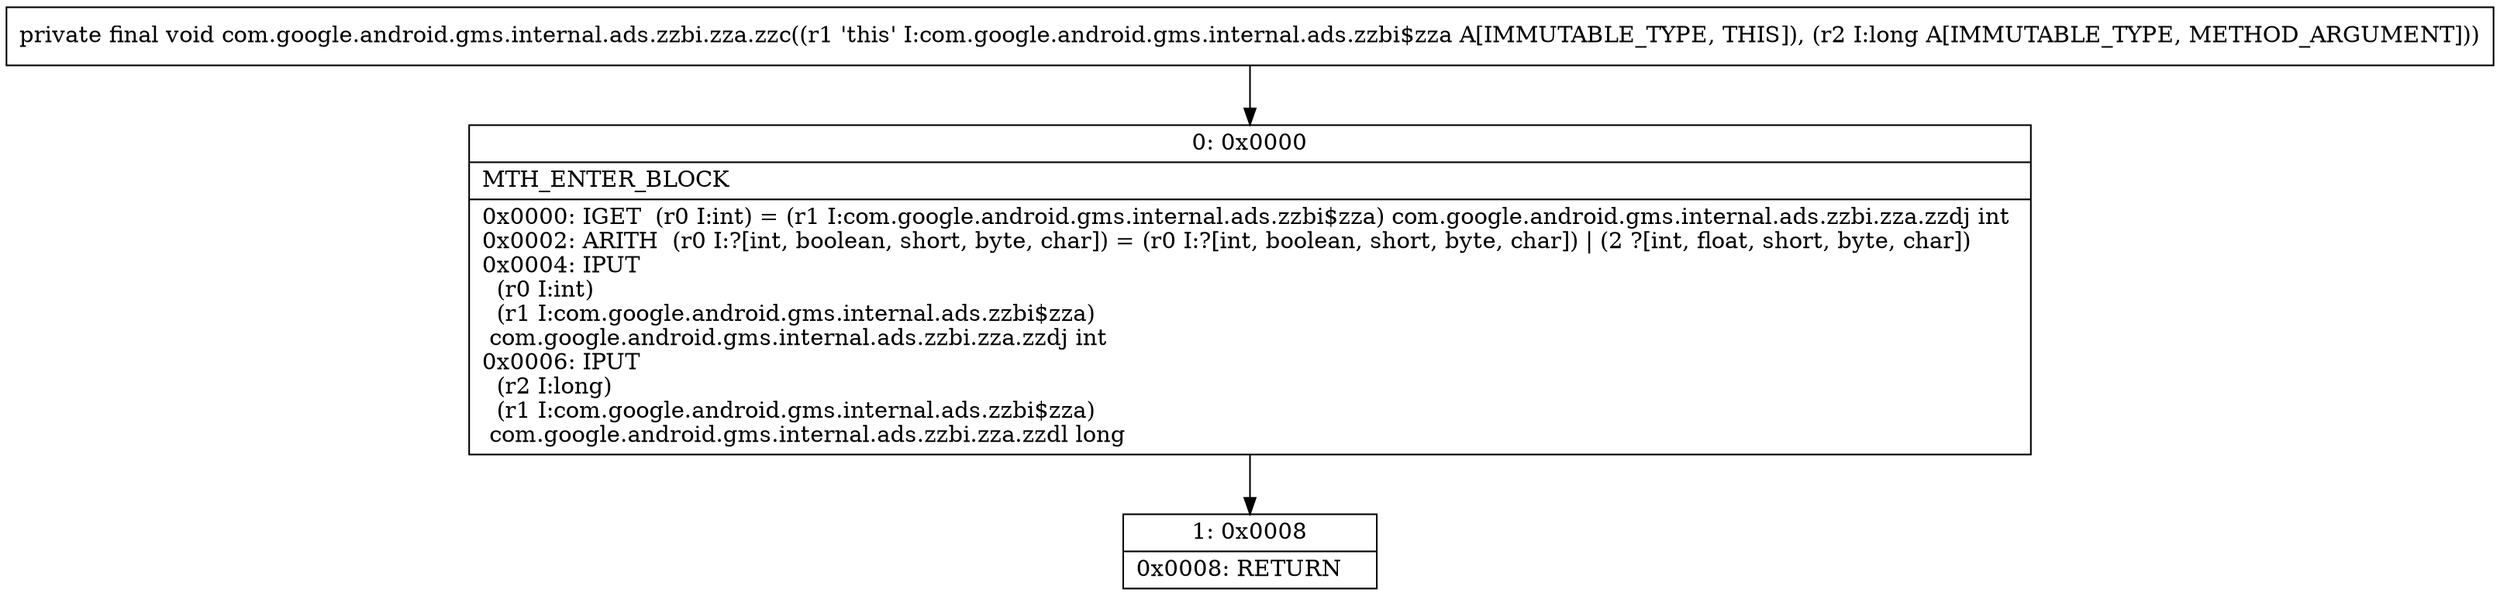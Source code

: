 digraph "CFG forcom.google.android.gms.internal.ads.zzbi.zza.zzc(J)V" {
Node_0 [shape=record,label="{0\:\ 0x0000|MTH_ENTER_BLOCK\l|0x0000: IGET  (r0 I:int) = (r1 I:com.google.android.gms.internal.ads.zzbi$zza) com.google.android.gms.internal.ads.zzbi.zza.zzdj int \l0x0002: ARITH  (r0 I:?[int, boolean, short, byte, char]) = (r0 I:?[int, boolean, short, byte, char]) \| (2 ?[int, float, short, byte, char]) \l0x0004: IPUT  \l  (r0 I:int)\l  (r1 I:com.google.android.gms.internal.ads.zzbi$zza)\l com.google.android.gms.internal.ads.zzbi.zza.zzdj int \l0x0006: IPUT  \l  (r2 I:long)\l  (r1 I:com.google.android.gms.internal.ads.zzbi$zza)\l com.google.android.gms.internal.ads.zzbi.zza.zzdl long \l}"];
Node_1 [shape=record,label="{1\:\ 0x0008|0x0008: RETURN   \l}"];
MethodNode[shape=record,label="{private final void com.google.android.gms.internal.ads.zzbi.zza.zzc((r1 'this' I:com.google.android.gms.internal.ads.zzbi$zza A[IMMUTABLE_TYPE, THIS]), (r2 I:long A[IMMUTABLE_TYPE, METHOD_ARGUMENT])) }"];
MethodNode -> Node_0;
Node_0 -> Node_1;
}

